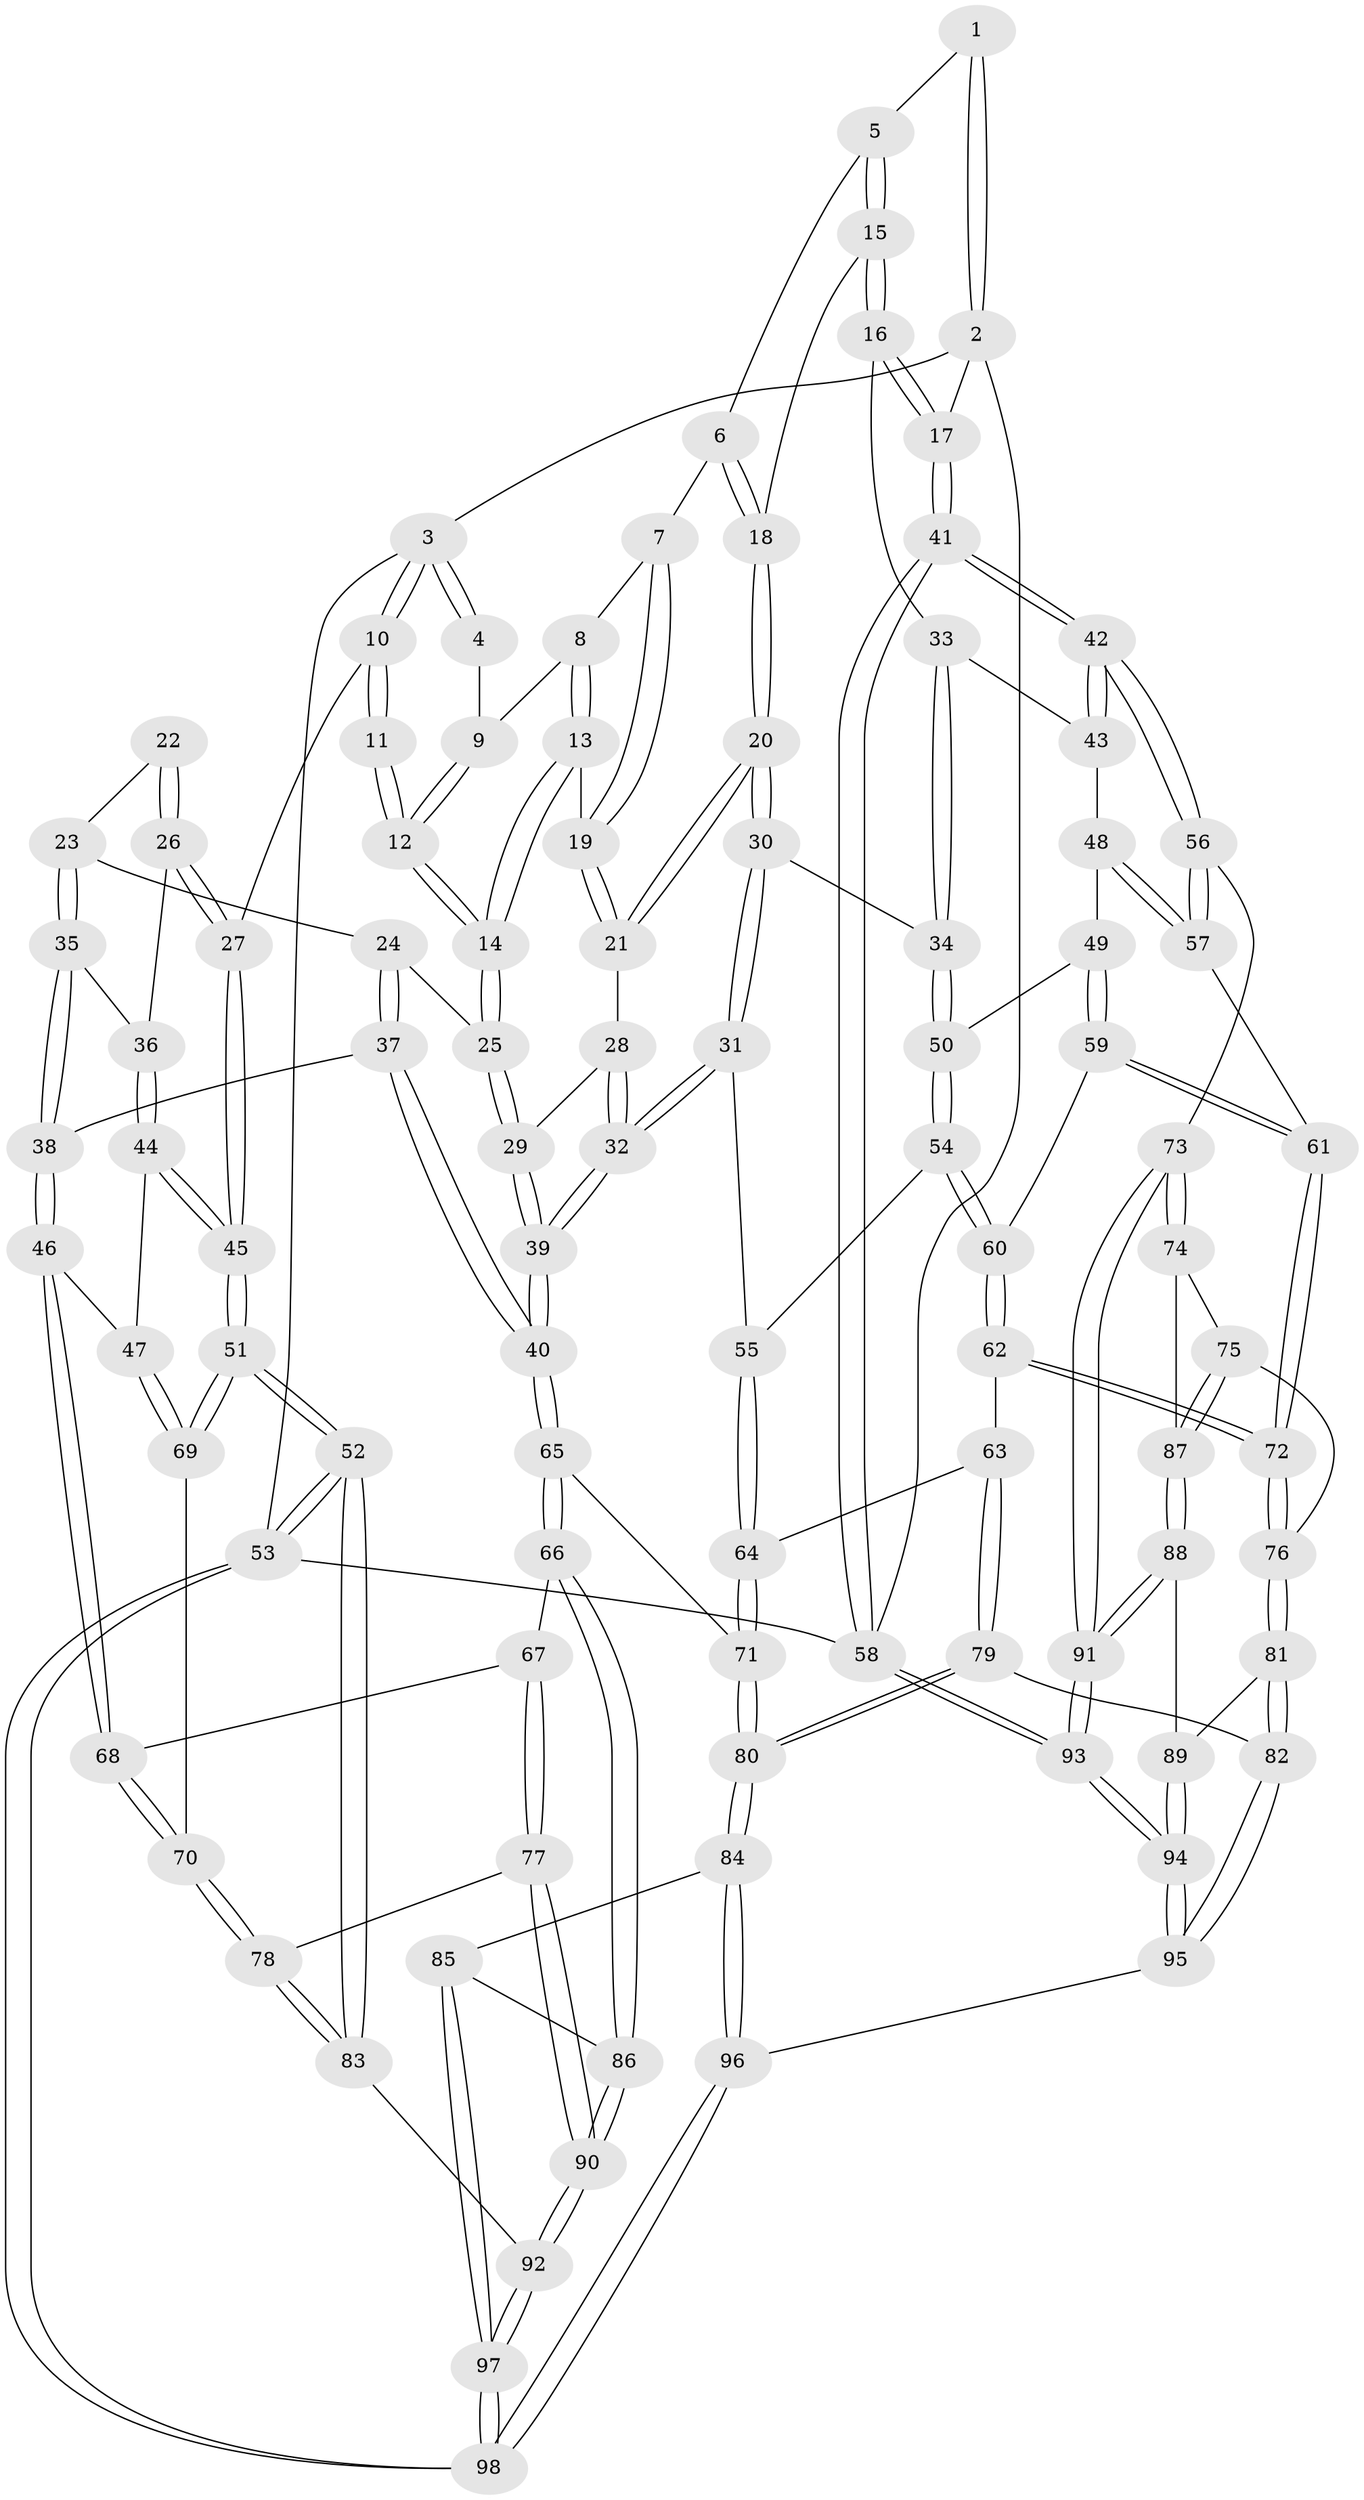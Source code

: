 // Generated by graph-tools (version 1.1) at 2025/03/03/09/25 03:03:19]
// undirected, 98 vertices, 242 edges
graph export_dot {
graph [start="1"]
  node [color=gray90,style=filled];
  1 [pos="+0.5673181167129431+0"];
  2 [pos="+1+0"];
  3 [pos="+0+0"];
  4 [pos="+0.4245712810449971+0"];
  5 [pos="+0.5953751218440726+0.06441966461456539"];
  6 [pos="+0.5772575139998556+0.11320031517376992"];
  7 [pos="+0.5674465000755671+0.12859392681628"];
  8 [pos="+0.4893413064765486+0.12941715427201175"];
  9 [pos="+0.4023816821671371+0.06234494321303372"];
  10 [pos="+0+0"];
  11 [pos="+0.1112456807557881+0.0916669514712212"];
  12 [pos="+0.32904057854842667+0.20419405754234923"];
  13 [pos="+0.4306163500088873+0.1962084902758123"];
  14 [pos="+0.3399323797323941+0.2233702228526588"];
  15 [pos="+0.8518469133497197+0.1802789073407016"];
  16 [pos="+0.9935586144485915+0.1549347011701682"];
  17 [pos="+1+0.03673194490750204"];
  18 [pos="+0.7407591796980794+0.2345898707046642"];
  19 [pos="+0.560383330003801+0.21691002945486998"];
  20 [pos="+0.6600952061826247+0.29376504841032003"];
  21 [pos="+0.5724402268264152+0.2547948417873125"];
  22 [pos="+0.13332172664432596+0.1855999447799886"];
  23 [pos="+0.19678677391488467+0.3597594717762925"];
  24 [pos="+0.2875210183947091+0.33644634346115054"];
  25 [pos="+0.35076683579727236+0.30609962174728644"];
  26 [pos="+0.10152113226685996+0.3870395898455996"];
  27 [pos="+0+0"];
  28 [pos="+0.5678571934818469+0.25831422454560876"];
  29 [pos="+0.350954934557929+0.3062744442670882"];
  30 [pos="+0.6626123577974379+0.3734314073607807"];
  31 [pos="+0.46282917237668225+0.46915163402225174"];
  32 [pos="+0.4626882378602028+0.46915169575284504"];
  33 [pos="+0.8366727272861314+0.37719772724706874"];
  34 [pos="+0.7162257028541916+0.4375634001644981"];
  35 [pos="+0.18506635951524586+0.37091440409378107"];
  36 [pos="+0.10266277992698854+0.3891847672032775"];
  37 [pos="+0.2571450109869592+0.5176916919024052"];
  38 [pos="+0.23064085161150114+0.517672148380883"];
  39 [pos="+0.4491630945149016+0.47271477353592195"];
  40 [pos="+0.4061001584393018+0.5519975814802253"];
  41 [pos="+1+0.5762951543697153"];
  42 [pos="+1+0.5820751954995979"];
  43 [pos="+0.8602330673123866+0.47774314314042376"];
  44 [pos="+0.061786084267684095+0.4524771331120875"];
  45 [pos="+0+0.461012780558115"];
  46 [pos="+0.20137602474585486+0.5352065736884022"];
  47 [pos="+0.1097480122778919+0.5301427863867436"];
  48 [pos="+0.8261587575139557+0.49973781709708204"];
  49 [pos="+0.7846365428379742+0.5098543750461433"];
  50 [pos="+0.7166468915855352+0.4594712535163779"];
  51 [pos="+0+0.665403705541836"];
  52 [pos="+0+0.7861157973383083"];
  53 [pos="+0+1"];
  54 [pos="+0.6907459408439868+0.495372642628166"];
  55 [pos="+0.6100202992120352+0.5321449747308664"];
  56 [pos="+1+0.6023261160090679"];
  57 [pos="+0.8899955129151866+0.6057386342841397"];
  58 [pos="+1+1"];
  59 [pos="+0.7943129157057257+0.5807303798117237"];
  60 [pos="+0.7083206411450951+0.5710336465757989"];
  61 [pos="+0.8166050752891393+0.6193746813311869"];
  62 [pos="+0.6834762215175884+0.6430935854487336"];
  63 [pos="+0.6371951227935861+0.6462175753762093"];
  64 [pos="+0.6253258387423853+0.6373088689843962"];
  65 [pos="+0.41056517823151784+0.6270754449927752"];
  66 [pos="+0.39516950169705517+0.6497886142919979"];
  67 [pos="+0.23875833436524907+0.658337877310264"];
  68 [pos="+0.20428655393624892+0.6288241989695202"];
  69 [pos="+0.10012259270930494+0.5510180491441402"];
  70 [pos="+0.09786142271438102+0.6774141014035623"];
  71 [pos="+0.4640165666715305+0.6495369603848481"];
  72 [pos="+0.7673717694689043+0.6863918549867678"];
  73 [pos="+1+0.6212210647338857"];
  74 [pos="+0.9878520948415829+0.6665524466395486"];
  75 [pos="+0.8330460858102543+0.7146859514763708"];
  76 [pos="+0.7698367938544523+0.7012379390310285"];
  77 [pos="+0.2001699081441554+0.7462395039023827"];
  78 [pos="+0.09095506264228068+0.6910483655837354"];
  79 [pos="+0.6099971811796963+0.7912387401673704"];
  80 [pos="+0.5918546927322784+0.8039047896818482"];
  81 [pos="+0.7575697978930417+0.7580637354702221"];
  82 [pos="+0.7158484084267668+0.7849182917699292"];
  83 [pos="+0.0034430327085447168+0.7405960147181229"];
  84 [pos="+0.5567388218715079+0.8794329151806813"];
  85 [pos="+0.5357354850749962+0.8764215614920327"];
  86 [pos="+0.3782028368030192+0.7197385826874548"];
  87 [pos="+0.8908957859665708+0.7632660557391814"];
  88 [pos="+0.8762980950818198+0.8068087811876163"];
  89 [pos="+0.8040788893236699+0.7995487258882581"];
  90 [pos="+0.26945828327377774+0.8703321139784322"];
  91 [pos="+0.9079935332426383+0.8479571449156471"];
  92 [pos="+0.2617519707431025+0.9103411538723739"];
  93 [pos="+1+1"];
  94 [pos="+0.7720484425665414+1"];
  95 [pos="+0.7681638650393109+1"];
  96 [pos="+0.7046775356159746+1"];
  97 [pos="+0.2638822763494832+0.9461998832126491"];
  98 [pos="+0.17209909141328278+1"];
  1 -- 2;
  1 -- 2;
  1 -- 5;
  2 -- 3;
  2 -- 17;
  2 -- 58;
  3 -- 4;
  3 -- 4;
  3 -- 10;
  3 -- 10;
  3 -- 53;
  4 -- 9;
  5 -- 6;
  5 -- 15;
  5 -- 15;
  6 -- 7;
  6 -- 18;
  6 -- 18;
  7 -- 8;
  7 -- 19;
  7 -- 19;
  8 -- 9;
  8 -- 13;
  8 -- 13;
  9 -- 12;
  9 -- 12;
  10 -- 11;
  10 -- 11;
  10 -- 27;
  11 -- 12;
  11 -- 12;
  12 -- 14;
  12 -- 14;
  13 -- 14;
  13 -- 14;
  13 -- 19;
  14 -- 25;
  14 -- 25;
  15 -- 16;
  15 -- 16;
  15 -- 18;
  16 -- 17;
  16 -- 17;
  16 -- 33;
  17 -- 41;
  17 -- 41;
  18 -- 20;
  18 -- 20;
  19 -- 21;
  19 -- 21;
  20 -- 21;
  20 -- 21;
  20 -- 30;
  20 -- 30;
  21 -- 28;
  22 -- 23;
  22 -- 26;
  22 -- 26;
  23 -- 24;
  23 -- 35;
  23 -- 35;
  24 -- 25;
  24 -- 37;
  24 -- 37;
  25 -- 29;
  25 -- 29;
  26 -- 27;
  26 -- 27;
  26 -- 36;
  27 -- 45;
  27 -- 45;
  28 -- 29;
  28 -- 32;
  28 -- 32;
  29 -- 39;
  29 -- 39;
  30 -- 31;
  30 -- 31;
  30 -- 34;
  31 -- 32;
  31 -- 32;
  31 -- 55;
  32 -- 39;
  32 -- 39;
  33 -- 34;
  33 -- 34;
  33 -- 43;
  34 -- 50;
  34 -- 50;
  35 -- 36;
  35 -- 38;
  35 -- 38;
  36 -- 44;
  36 -- 44;
  37 -- 38;
  37 -- 40;
  37 -- 40;
  38 -- 46;
  38 -- 46;
  39 -- 40;
  39 -- 40;
  40 -- 65;
  40 -- 65;
  41 -- 42;
  41 -- 42;
  41 -- 58;
  41 -- 58;
  42 -- 43;
  42 -- 43;
  42 -- 56;
  42 -- 56;
  43 -- 48;
  44 -- 45;
  44 -- 45;
  44 -- 47;
  45 -- 51;
  45 -- 51;
  46 -- 47;
  46 -- 68;
  46 -- 68;
  47 -- 69;
  47 -- 69;
  48 -- 49;
  48 -- 57;
  48 -- 57;
  49 -- 50;
  49 -- 59;
  49 -- 59;
  50 -- 54;
  50 -- 54;
  51 -- 52;
  51 -- 52;
  51 -- 69;
  51 -- 69;
  52 -- 53;
  52 -- 53;
  52 -- 83;
  52 -- 83;
  53 -- 98;
  53 -- 98;
  53 -- 58;
  54 -- 55;
  54 -- 60;
  54 -- 60;
  55 -- 64;
  55 -- 64;
  56 -- 57;
  56 -- 57;
  56 -- 73;
  57 -- 61;
  58 -- 93;
  58 -- 93;
  59 -- 60;
  59 -- 61;
  59 -- 61;
  60 -- 62;
  60 -- 62;
  61 -- 72;
  61 -- 72;
  62 -- 63;
  62 -- 72;
  62 -- 72;
  63 -- 64;
  63 -- 79;
  63 -- 79;
  64 -- 71;
  64 -- 71;
  65 -- 66;
  65 -- 66;
  65 -- 71;
  66 -- 67;
  66 -- 86;
  66 -- 86;
  67 -- 68;
  67 -- 77;
  67 -- 77;
  68 -- 70;
  68 -- 70;
  69 -- 70;
  70 -- 78;
  70 -- 78;
  71 -- 80;
  71 -- 80;
  72 -- 76;
  72 -- 76;
  73 -- 74;
  73 -- 74;
  73 -- 91;
  73 -- 91;
  74 -- 75;
  74 -- 87;
  75 -- 76;
  75 -- 87;
  75 -- 87;
  76 -- 81;
  76 -- 81;
  77 -- 78;
  77 -- 90;
  77 -- 90;
  78 -- 83;
  78 -- 83;
  79 -- 80;
  79 -- 80;
  79 -- 82;
  80 -- 84;
  80 -- 84;
  81 -- 82;
  81 -- 82;
  81 -- 89;
  82 -- 95;
  82 -- 95;
  83 -- 92;
  84 -- 85;
  84 -- 96;
  84 -- 96;
  85 -- 86;
  85 -- 97;
  85 -- 97;
  86 -- 90;
  86 -- 90;
  87 -- 88;
  87 -- 88;
  88 -- 89;
  88 -- 91;
  88 -- 91;
  89 -- 94;
  89 -- 94;
  90 -- 92;
  90 -- 92;
  91 -- 93;
  91 -- 93;
  92 -- 97;
  92 -- 97;
  93 -- 94;
  93 -- 94;
  94 -- 95;
  94 -- 95;
  95 -- 96;
  96 -- 98;
  96 -- 98;
  97 -- 98;
  97 -- 98;
}
